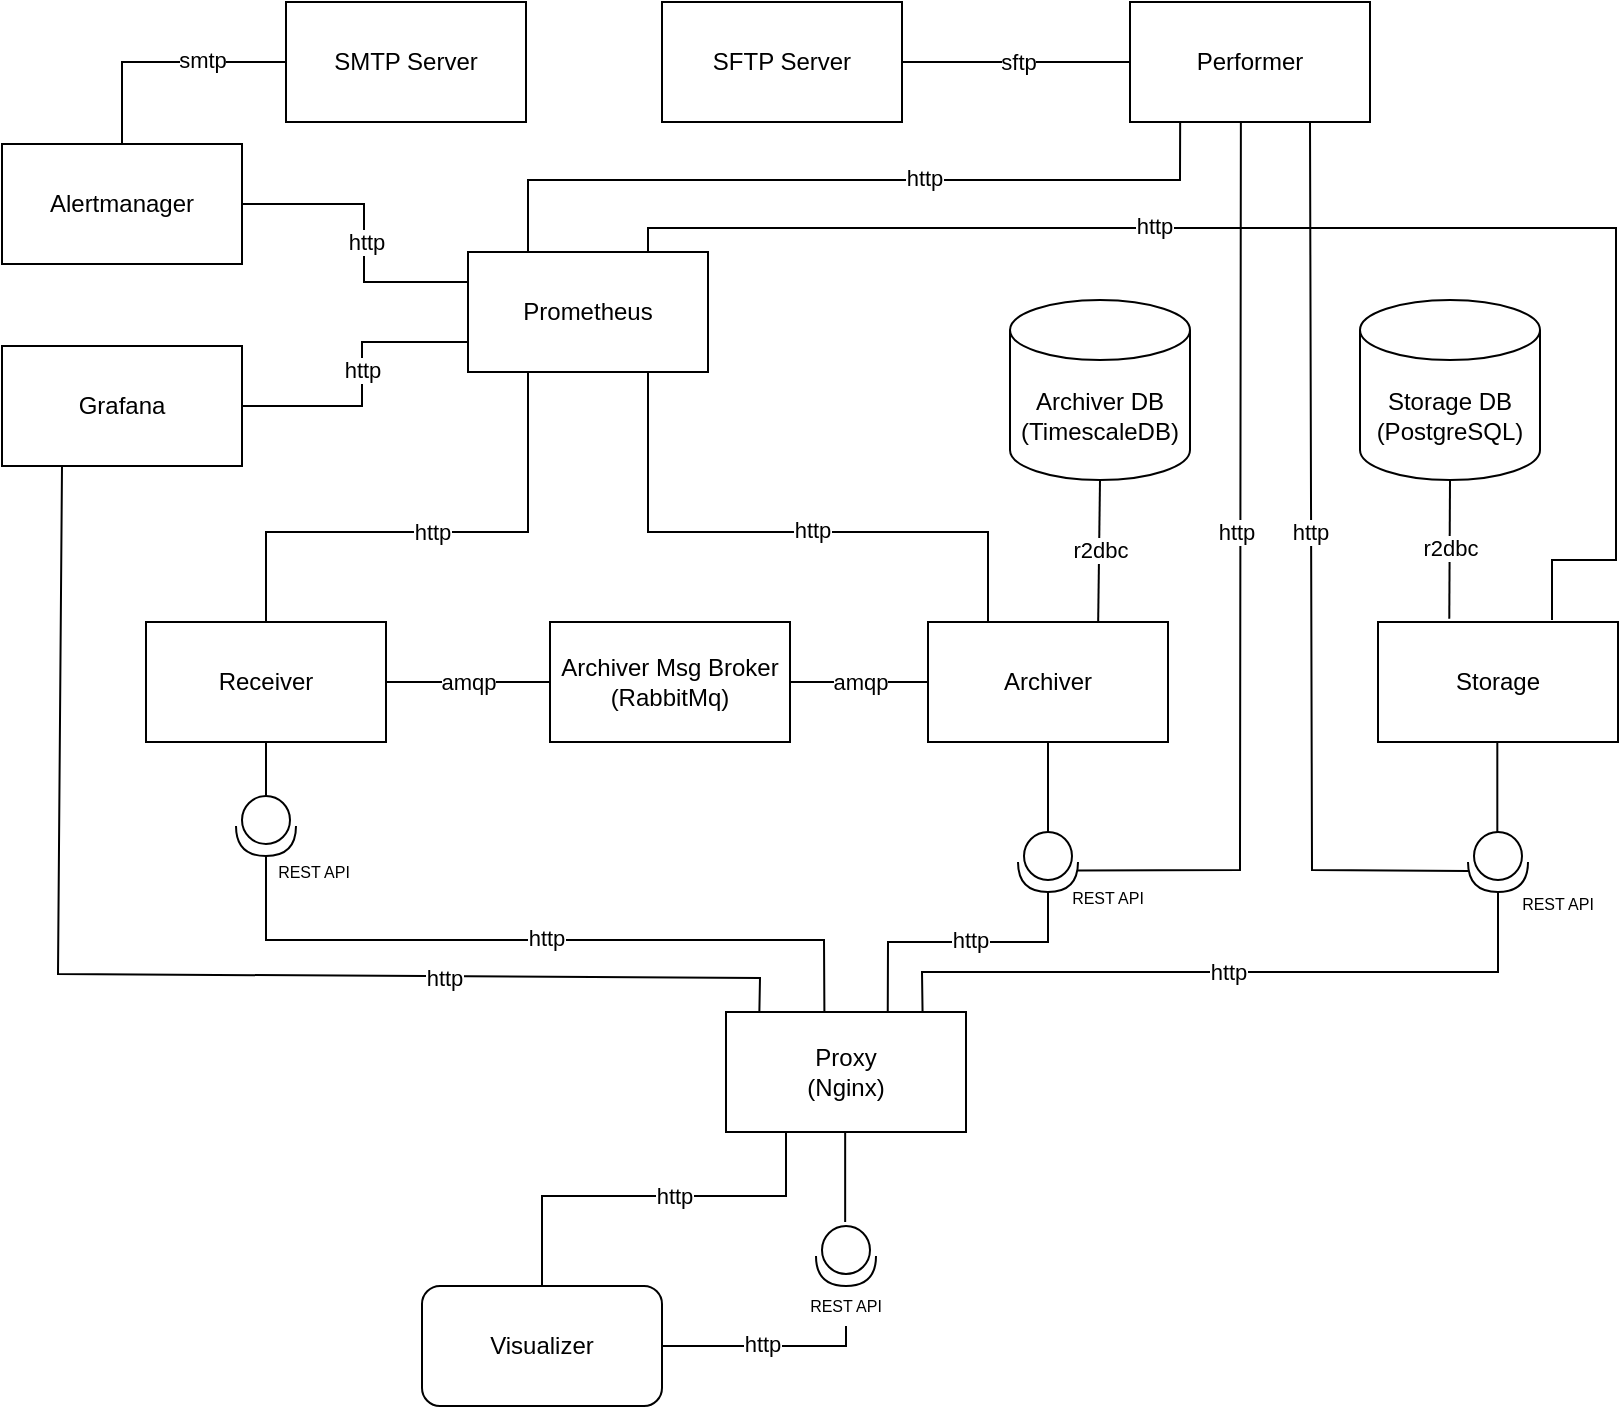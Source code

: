 <mxfile version="16.6.5" type="device"><diagram id="q4MyYRtbNlvQKskmFSps" name="Page-1"><mxGraphModel dx="580" dy="663" grid="0" gridSize="10" guides="1" tooltips="1" connect="1" arrows="1" fold="1" page="1" pageScale="1" pageWidth="827" pageHeight="1169" math="0" shadow="0"><root><mxCell id="0"/><mxCell id="1" parent="0"/><mxCell id="O1g8SDWtbVqmOm_J9jOW-1" value="Receiver&lt;br&gt;" style="rounded=0;whiteSpace=wrap;html=1;" parent="1" vertex="1"><mxGeometry x="82" y="457" width="120" height="60" as="geometry"/></mxCell><mxCell id="O1g8SDWtbVqmOm_J9jOW-2" value="Archiver" style="rounded=0;whiteSpace=wrap;html=1;" parent="1" vertex="1"><mxGeometry x="473" y="457" width="120" height="60" as="geometry"/></mxCell><mxCell id="O1g8SDWtbVqmOm_J9jOW-3" value="Prometheus" style="rounded=0;whiteSpace=wrap;html=1;" parent="1" vertex="1"><mxGeometry x="243" y="272" width="120" height="60" as="geometry"/></mxCell><mxCell id="O1g8SDWtbVqmOm_J9jOW-4" value="Grafana&lt;br&gt;" style="rounded=0;whiteSpace=wrap;html=1;" parent="1" vertex="1"><mxGeometry x="10" y="319" width="120" height="60" as="geometry"/></mxCell><mxCell id="O1g8SDWtbVqmOm_J9jOW-5" value="Archiver DB&lt;br&gt;(TimescaleDB)" style="shape=cylinder3;whiteSpace=wrap;html=1;boundedLbl=1;backgroundOutline=1;size=15;" parent="1" vertex="1"><mxGeometry x="514" y="296" width="90" height="90" as="geometry"/></mxCell><mxCell id="O1g8SDWtbVqmOm_J9jOW-6" value="Archiver Msg Broker&lt;br&gt;(RabbitMq)" style="rounded=0;whiteSpace=wrap;html=1;" parent="1" vertex="1"><mxGeometry x="284" y="457" width="120" height="60" as="geometry"/></mxCell><mxCell id="O1g8SDWtbVqmOm_J9jOW-14" value="amqp" style="endArrow=none;html=1;rounded=0;entryX=1;entryY=0.5;entryDx=0;entryDy=0;exitX=0;exitY=0.5;exitDx=0;exitDy=0;" parent="1" source="O1g8SDWtbVqmOm_J9jOW-6" target="O1g8SDWtbVqmOm_J9jOW-1" edge="1"><mxGeometry width="50" height="50" relative="1" as="geometry"><mxPoint x="253" y="462" as="sourcePoint"/><mxPoint x="303" y="412" as="targetPoint"/></mxGeometry></mxCell><mxCell id="O1g8SDWtbVqmOm_J9jOW-15" value="amqp&lt;br&gt;" style="endArrow=none;html=1;rounded=0;entryX=0;entryY=0.5;entryDx=0;entryDy=0;exitX=1;exitY=0.5;exitDx=0;exitDy=0;" parent="1" source="O1g8SDWtbVqmOm_J9jOW-6" target="O1g8SDWtbVqmOm_J9jOW-2" edge="1"><mxGeometry width="50" height="50" relative="1" as="geometry"><mxPoint x="253" y="462" as="sourcePoint"/><mxPoint x="303" y="412" as="targetPoint"/></mxGeometry></mxCell><mxCell id="O1g8SDWtbVqmOm_J9jOW-16" value="http&lt;br&gt;" style="endArrow=none;html=1;rounded=0;entryX=0.25;entryY=1;entryDx=0;entryDy=0;exitX=0.5;exitY=0;exitDx=0;exitDy=0;" parent="1" source="O1g8SDWtbVqmOm_J9jOW-1" target="O1g8SDWtbVqmOm_J9jOW-3" edge="1"><mxGeometry width="50" height="50" relative="1" as="geometry"><mxPoint x="253" y="462" as="sourcePoint"/><mxPoint x="303" y="412" as="targetPoint"/><Array as="points"><mxPoint x="142" y="412"/><mxPoint x="273" y="412"/></Array></mxGeometry></mxCell><mxCell id="O1g8SDWtbVqmOm_J9jOW-17" value="" style="endArrow=none;html=1;rounded=0;entryX=0.75;entryY=1;entryDx=0;entryDy=0;exitX=0.25;exitY=0;exitDx=0;exitDy=0;" parent="1" source="O1g8SDWtbVqmOm_J9jOW-2" target="O1g8SDWtbVqmOm_J9jOW-3" edge="1"><mxGeometry width="50" height="50" relative="1" as="geometry"><mxPoint x="503" y="452" as="sourcePoint"/><mxPoint x="303" y="412" as="targetPoint"/><Array as="points"><mxPoint x="503" y="412"/><mxPoint x="333" y="412"/></Array></mxGeometry></mxCell><mxCell id="O1g8SDWtbVqmOm_J9jOW-20" value="http" style="edgeLabel;html=1;align=center;verticalAlign=middle;resizable=0;points=[];" parent="O1g8SDWtbVqmOm_J9jOW-17" vertex="1" connectable="0"><mxGeometry x="-0.188" y="-1" relative="1" as="geometry"><mxPoint x="-13" as="offset"/></mxGeometry></mxCell><mxCell id="O1g8SDWtbVqmOm_J9jOW-18" value="http&lt;br&gt;" style="endArrow=none;html=1;rounded=0;exitX=1;exitY=0.5;exitDx=0;exitDy=0;entryX=0;entryY=0.75;entryDx=0;entryDy=0;" parent="1" source="O1g8SDWtbVqmOm_J9jOW-4" target="O1g8SDWtbVqmOm_J9jOW-3" edge="1"><mxGeometry x="0.076" width="50" height="50" relative="1" as="geometry"><mxPoint x="144" y="347" as="sourcePoint"/><mxPoint x="242" y="347" as="targetPoint"/><Array as="points"><mxPoint x="190" y="349"/><mxPoint x="190" y="317"/></Array><mxPoint as="offset"/></mxGeometry></mxCell><mxCell id="O1g8SDWtbVqmOm_J9jOW-19" value="r2dbc" style="endArrow=none;html=1;rounded=0;entryX=0.709;entryY=0.006;entryDx=0;entryDy=0;exitX=0.5;exitY=1;exitDx=0;exitDy=0;exitPerimeter=0;entryPerimeter=0;" parent="1" source="O1g8SDWtbVqmOm_J9jOW-5" target="O1g8SDWtbVqmOm_J9jOW-2" edge="1"><mxGeometry width="50" height="50" relative="1" as="geometry"><mxPoint x="558" y="382" as="sourcePoint"/><mxPoint x="343" y="412" as="targetPoint"/></mxGeometry></mxCell><mxCell id="O1g8SDWtbVqmOm_J9jOW-29" value="" style="shape=providedRequiredInterface;html=1;verticalLabelPosition=bottom;sketch=0;rotation=90;" parent="1" vertex="1"><mxGeometry x="127" y="544" width="30" height="30" as="geometry"/></mxCell><mxCell id="O1g8SDWtbVqmOm_J9jOW-30" value="" style="endArrow=none;html=1;rounded=0;entryX=0.5;entryY=1;entryDx=0;entryDy=0;exitX=0;exitY=0.5;exitDx=0;exitDy=0;exitPerimeter=0;" parent="1" source="O1g8SDWtbVqmOm_J9jOW-29" target="O1g8SDWtbVqmOm_J9jOW-1" edge="1"><mxGeometry width="50" height="50" relative="1" as="geometry"><mxPoint x="273" y="552" as="sourcePoint"/><mxPoint x="323" y="502" as="targetPoint"/></mxGeometry></mxCell><mxCell id="O1g8SDWtbVqmOm_J9jOW-32" value="" style="shape=providedRequiredInterface;html=1;verticalLabelPosition=bottom;sketch=0;rotation=90;" parent="1" vertex="1"><mxGeometry x="518" y="562" width="30" height="30" as="geometry"/></mxCell><mxCell id="O1g8SDWtbVqmOm_J9jOW-33" value="" style="endArrow=none;html=1;rounded=0;entryX=0.5;entryY=1;entryDx=0;entryDy=0;exitX=0;exitY=0.5;exitDx=0;exitDy=0;exitPerimeter=0;" parent="1" source="O1g8SDWtbVqmOm_J9jOW-32" target="O1g8SDWtbVqmOm_J9jOW-2" edge="1"><mxGeometry width="50" height="50" relative="1" as="geometry"><mxPoint x="273" y="542" as="sourcePoint"/><mxPoint x="323" y="492" as="targetPoint"/></mxGeometry></mxCell><mxCell id="O1g8SDWtbVqmOm_J9jOW-34" value="&lt;font style=&quot;font-size: 8px&quot;&gt;REST API&lt;/font&gt;" style="text;html=1;strokeColor=none;fillColor=none;align=center;verticalAlign=middle;whiteSpace=wrap;rounded=0;fontSize=9;" parent="1" vertex="1"><mxGeometry x="136" y="572" width="60" height="20" as="geometry"/></mxCell><mxCell id="O1g8SDWtbVqmOm_J9jOW-36" value="&lt;font style=&quot;font-size: 8px&quot;&gt;REST API&lt;/font&gt;" style="text;html=1;strokeColor=none;fillColor=none;align=center;verticalAlign=middle;whiteSpace=wrap;rounded=0;fontSize=9;" parent="1" vertex="1"><mxGeometry x="533" y="585" width="60" height="20" as="geometry"/></mxCell><mxCell id="78w0b9dnpDI5HIOCVDTg-1" value="Storage&lt;br&gt;" style="rounded=0;whiteSpace=wrap;html=1;" parent="1" vertex="1"><mxGeometry x="698" y="457" width="120" height="60" as="geometry"/></mxCell><mxCell id="78w0b9dnpDI5HIOCVDTg-2" value="" style="shape=providedRequiredInterface;html=1;verticalLabelPosition=bottom;sketch=0;rotation=90;" parent="1" vertex="1"><mxGeometry x="743" y="562" width="30" height="30" as="geometry"/></mxCell><mxCell id="78w0b9dnpDI5HIOCVDTg-3" value="&lt;font style=&quot;font-size: 8px&quot;&gt;REST API&lt;/font&gt;" style="text;html=1;strokeColor=none;fillColor=none;align=center;verticalAlign=middle;whiteSpace=wrap;rounded=0;fontSize=9;" parent="1" vertex="1"><mxGeometry x="758" y="588" width="60" height="20" as="geometry"/></mxCell><mxCell id="78w0b9dnpDI5HIOCVDTg-4" value="" style="endArrow=none;html=1;rounded=0;entryX=0.5;entryY=1;entryDx=0;entryDy=0;exitX=0;exitY=0.5;exitDx=0;exitDy=0;exitPerimeter=0;" parent="1" edge="1"><mxGeometry width="50" height="50" relative="1" as="geometry"><mxPoint x="757.66" y="562" as="sourcePoint"/><mxPoint x="757.66" y="517" as="targetPoint"/></mxGeometry></mxCell><mxCell id="78w0b9dnpDI5HIOCVDTg-5" value="Storage DB&lt;br&gt;(PostgreSQL)" style="shape=cylinder3;whiteSpace=wrap;html=1;boundedLbl=1;backgroundOutline=1;size=15;" parent="1" vertex="1"><mxGeometry x="689" y="296" width="90" height="90" as="geometry"/></mxCell><mxCell id="78w0b9dnpDI5HIOCVDTg-6" value="r2dbc" style="endArrow=none;html=1;rounded=0;entryX=0.297;entryY=-0.028;entryDx=0;entryDy=0;exitX=0.5;exitY=1;exitDx=0;exitDy=0;exitPerimeter=0;entryPerimeter=0;" parent="1" source="78w0b9dnpDI5HIOCVDTg-5" target="78w0b9dnpDI5HIOCVDTg-1" edge="1"><mxGeometry width="50" height="50" relative="1" as="geometry"><mxPoint x="757.66" y="381.64" as="sourcePoint"/><mxPoint x="757.74" y="457.0" as="targetPoint"/></mxGeometry></mxCell><mxCell id="78w0b9dnpDI5HIOCVDTg-7" value="" style="endArrow=none;html=1;rounded=0;entryX=0.75;entryY=0;entryDx=0;entryDy=0;" parent="1" target="O1g8SDWtbVqmOm_J9jOW-3" edge="1"><mxGeometry width="50" height="50" relative="1" as="geometry"><mxPoint x="785" y="456" as="sourcePoint"/><mxPoint x="423" y="336" as="targetPoint"/><Array as="points"><mxPoint x="785" y="426"/><mxPoint x="817" y="426"/><mxPoint x="817" y="330"/><mxPoint x="817" y="260"/><mxPoint x="333" y="260"/></Array></mxGeometry></mxCell><mxCell id="78w0b9dnpDI5HIOCVDTg-8" value="http" style="edgeLabel;html=1;align=center;verticalAlign=middle;resizable=0;points=[];" parent="78w0b9dnpDI5HIOCVDTg-7" vertex="1" connectable="0"><mxGeometry x="-0.188" y="-1" relative="1" as="geometry"><mxPoint x="-165" as="offset"/></mxGeometry></mxCell><mxCell id="78w0b9dnpDI5HIOCVDTg-9" value="Proxy&lt;br&gt;(Nginx)" style="rounded=0;whiteSpace=wrap;html=1;" parent="1" vertex="1"><mxGeometry x="372" y="652" width="120" height="60" as="geometry"/></mxCell><mxCell id="78w0b9dnpDI5HIOCVDTg-13" value="" style="shape=providedRequiredInterface;html=1;verticalLabelPosition=bottom;sketch=0;rotation=90;" parent="1" vertex="1"><mxGeometry x="417" y="759" width="30" height="30" as="geometry"/></mxCell><mxCell id="78w0b9dnpDI5HIOCVDTg-14" value="&lt;font style=&quot;font-size: 8px&quot;&gt;REST API&lt;/font&gt;" style="text;html=1;strokeColor=none;fillColor=none;align=center;verticalAlign=middle;whiteSpace=wrap;rounded=0;fontSize=9;" parent="1" vertex="1"><mxGeometry x="402" y="789" width="60" height="20" as="geometry"/></mxCell><mxCell id="78w0b9dnpDI5HIOCVDTg-16" value="" style="endArrow=none;html=1;rounded=0;entryX=0.5;entryY=1;entryDx=0;entryDy=0;exitX=0;exitY=0.5;exitDx=0;exitDy=0;exitPerimeter=0;" parent="1" edge="1"><mxGeometry width="50" height="50" relative="1" as="geometry"><mxPoint x="431.58" y="757" as="sourcePoint"/><mxPoint x="431.58" y="712" as="targetPoint"/></mxGeometry></mxCell><mxCell id="78w0b9dnpDI5HIOCVDTg-17" value="" style="endArrow=none;html=1;rounded=0;entryX=0.25;entryY=1;entryDx=0;entryDy=0;exitX=0.139;exitY=0;exitDx=0;exitDy=0;exitPerimeter=0;" parent="1" source="78w0b9dnpDI5HIOCVDTg-9" target="O1g8SDWtbVqmOm_J9jOW-4" edge="1"><mxGeometry width="50" height="50" relative="1" as="geometry"><mxPoint x="374" y="635" as="sourcePoint"/><mxPoint x="61" y="384" as="targetPoint"/><Array as="points"><mxPoint x="389" y="635"/><mxPoint x="38" y="633"/></Array></mxGeometry></mxCell><mxCell id="78w0b9dnpDI5HIOCVDTg-19" value="" style="endArrow=none;html=1;rounded=0;exitX=0.674;exitY=0;exitDx=0;exitDy=0;exitPerimeter=0;" parent="1" source="78w0b9dnpDI5HIOCVDTg-9" edge="1"><mxGeometry width="50" height="50" relative="1" as="geometry"><mxPoint x="423" y="591" as="sourcePoint"/><mxPoint x="533" y="592" as="targetPoint"/><Array as="points"><mxPoint x="453" y="617"/><mxPoint x="533" y="617"/></Array></mxGeometry></mxCell><mxCell id="78w0b9dnpDI5HIOCVDTg-20" value="" style="endArrow=none;html=1;rounded=0;exitX=1;exitY=0.5;exitDx=0;exitDy=0;exitPerimeter=0;entryX=0.41;entryY=0;entryDx=0;entryDy=0;entryPerimeter=0;" parent="1" source="O1g8SDWtbVqmOm_J9jOW-29" target="78w0b9dnpDI5HIOCVDTg-9" edge="1"><mxGeometry width="50" height="50" relative="1" as="geometry"><mxPoint x="423" y="591" as="sourcePoint"/><mxPoint x="473" y="541" as="targetPoint"/><Array as="points"><mxPoint x="142" y="616"/><mxPoint x="421" y="616"/></Array></mxGeometry></mxCell><mxCell id="78w0b9dnpDI5HIOCVDTg-21" value="" style="endArrow=none;html=1;rounded=0;exitX=0.819;exitY=0;exitDx=0;exitDy=0;exitPerimeter=0;entryX=1;entryY=0.5;entryDx=0;entryDy=0;entryPerimeter=0;" parent="1" source="78w0b9dnpDI5HIOCVDTg-9" target="78w0b9dnpDI5HIOCVDTg-2" edge="1"><mxGeometry width="50" height="50" relative="1" as="geometry"><mxPoint x="423" y="591" as="sourcePoint"/><mxPoint x="758" y="615" as="targetPoint"/><Array as="points"><mxPoint x="470" y="632"/><mxPoint x="758" y="632"/></Array></mxGeometry></mxCell><mxCell id="78w0b9dnpDI5HIOCVDTg-22" value="http" style="edgeLabel;html=1;align=center;verticalAlign=middle;resizable=0;points=[];" parent="1" vertex="1" connectable="0"><mxGeometry x="231.0" y="635" as="geometry"/></mxCell><mxCell id="78w0b9dnpDI5HIOCVDTg-24" value="http" style="edgeLabel;html=1;align=center;verticalAlign=middle;resizable=0;points=[];" parent="1" vertex="1" connectable="0"><mxGeometry x="234.0" y="638" as="geometry"><mxPoint x="48" y="-23" as="offset"/></mxGeometry></mxCell><mxCell id="78w0b9dnpDI5HIOCVDTg-25" value="http" style="edgeLabel;html=1;align=center;verticalAlign=middle;resizable=0;points=[];" parent="1" vertex="1" connectable="0"><mxGeometry x="623.0" y="632" as="geometry"/></mxCell><mxCell id="78w0b9dnpDI5HIOCVDTg-26" value="http" style="edgeLabel;html=1;align=center;verticalAlign=middle;resizable=0;points=[];" parent="1" vertex="1" connectable="0"><mxGeometry x="494.0" y="616" as="geometry"/></mxCell><mxCell id="Tt6cg2ZCRKMuCQeW831b-1" value="Performer" style="rounded=0;whiteSpace=wrap;html=1;" parent="1" vertex="1"><mxGeometry x="574" y="147" width="120" height="60" as="geometry"/></mxCell><mxCell id="Tt6cg2ZCRKMuCQeW831b-2" value="SFTP Server" style="rounded=0;whiteSpace=wrap;html=1;" parent="1" vertex="1"><mxGeometry x="340" y="147" width="120" height="60" as="geometry"/></mxCell><mxCell id="Tt6cg2ZCRKMuCQeW831b-3" value="" style="endArrow=none;html=1;rounded=0;exitX=0.64;exitY=0;exitDx=0;exitDy=0;exitPerimeter=0;entryX=0.462;entryY=0.994;entryDx=0;entryDy=0;entryPerimeter=0;" parent="1" source="O1g8SDWtbVqmOm_J9jOW-32" target="Tt6cg2ZCRKMuCQeW831b-1" edge="1"><mxGeometry width="50" height="50" relative="1" as="geometry"><mxPoint x="609" y="474" as="sourcePoint"/><mxPoint x="629" y="208" as="targetPoint"/><Array as="points"><mxPoint x="629" y="581"/><mxPoint x="629" y="575"/></Array></mxGeometry></mxCell><mxCell id="Tt6cg2ZCRKMuCQeW831b-4" value="" style="endArrow=none;html=1;rounded=0;exitX=0.648;exitY=0.996;exitDx=0;exitDy=0;exitPerimeter=0;entryX=0.75;entryY=1;entryDx=0;entryDy=0;" parent="1" source="78w0b9dnpDI5HIOCVDTg-2" target="Tt6cg2ZCRKMuCQeW831b-1" edge="1"><mxGeometry width="50" height="50" relative="1" as="geometry"><mxPoint x="740" y="575" as="sourcePoint"/><mxPoint x="665" y="218" as="targetPoint"/><Array as="points"><mxPoint x="665" y="581"/></Array></mxGeometry></mxCell><mxCell id="Tt6cg2ZCRKMuCQeW831b-5" value="http" style="edgeLabel;html=1;align=center;verticalAlign=middle;resizable=0;points=[];" parent="1" vertex="1" connectable="0"><mxGeometry x="627.0" y="412.0" as="geometry"/></mxCell><mxCell id="Tt6cg2ZCRKMuCQeW831b-6" value="http" style="edgeLabel;html=1;align=center;verticalAlign=middle;resizable=0;points=[];" parent="1" vertex="1" connectable="0"><mxGeometry x="664.0" y="412.0" as="geometry"/></mxCell><mxCell id="Tt6cg2ZCRKMuCQeW831b-7" value="" style="endArrow=none;html=1;rounded=0;exitX=0.25;exitY=0;exitDx=0;exitDy=0;entryX=0.209;entryY=0.996;entryDx=0;entryDy=0;entryPerimeter=0;" parent="1" source="O1g8SDWtbVqmOm_J9jOW-3" target="Tt6cg2ZCRKMuCQeW831b-1" edge="1"><mxGeometry width="50" height="50" relative="1" as="geometry"><mxPoint x="425" y="389" as="sourcePoint"/><mxPoint x="599" y="208" as="targetPoint"/><Array as="points"><mxPoint x="273" y="236"/><mxPoint x="518" y="236"/><mxPoint x="599" y="236"/></Array></mxGeometry></mxCell><mxCell id="Tt6cg2ZCRKMuCQeW831b-8" value="" style="endArrow=none;html=1;rounded=0;exitX=1;exitY=0.5;exitDx=0;exitDy=0;entryX=0;entryY=0.5;entryDx=0;entryDy=0;" parent="1" source="Tt6cg2ZCRKMuCQeW831b-2" target="Tt6cg2ZCRKMuCQeW831b-1" edge="1"><mxGeometry width="50" height="50" relative="1" as="geometry"><mxPoint x="572" y="272" as="sourcePoint"/><mxPoint x="622" y="222" as="targetPoint"/></mxGeometry></mxCell><mxCell id="Tt6cg2ZCRKMuCQeW831b-9" value="http" style="edgeLabel;html=1;align=center;verticalAlign=middle;resizable=0;points=[];" parent="1" vertex="1" connectable="0"><mxGeometry x="652.0" y="419.0" as="geometry"><mxPoint x="-181" y="-184" as="offset"/></mxGeometry></mxCell><mxCell id="Tt6cg2ZCRKMuCQeW831b-10" value="sftp" style="edgeLabel;html=1;align=center;verticalAlign=middle;resizable=0;points=[];" parent="1" vertex="1" connectable="0"><mxGeometry x="518.0" y="177.0" as="geometry"/></mxCell><mxCell id="5tpoPOeg3teXWcjxgs0v-1" value="SMTP Server" style="rounded=0;whiteSpace=wrap;html=1;" vertex="1" parent="1"><mxGeometry x="152" y="147" width="120" height="60" as="geometry"/></mxCell><mxCell id="5tpoPOeg3teXWcjxgs0v-2" value="Alertmanager" style="rounded=0;whiteSpace=wrap;html=1;" vertex="1" parent="1"><mxGeometry x="10" y="218" width="120" height="60" as="geometry"/></mxCell><mxCell id="5tpoPOeg3teXWcjxgs0v-4" value="http&lt;br&gt;" style="endArrow=none;html=1;rounded=0;exitX=1;exitY=0.5;exitDx=0;exitDy=0;entryX=0;entryY=0.25;entryDx=0;entryDy=0;" edge="1" parent="1" source="5tpoPOeg3teXWcjxgs0v-2" target="O1g8SDWtbVqmOm_J9jOW-3"><mxGeometry x="0.053" y="1" width="50" height="50" relative="1" as="geometry"><mxPoint x="140" y="281" as="sourcePoint"/><mxPoint x="253" y="249" as="targetPoint"/><Array as="points"><mxPoint x="191" y="248"/><mxPoint x="191" y="287"/></Array><mxPoint as="offset"/></mxGeometry></mxCell><mxCell id="5tpoPOeg3teXWcjxgs0v-5" value="smtp" style="endArrow=none;html=1;rounded=0;exitX=0.5;exitY=0;exitDx=0;exitDy=0;entryX=0;entryY=0.5;entryDx=0;entryDy=0;" edge="1" parent="1" source="5tpoPOeg3teXWcjxgs0v-2" target="5tpoPOeg3teXWcjxgs0v-1"><mxGeometry x="0.319" y="1" width="50" height="50" relative="1" as="geometry"><mxPoint x="140" y="258" as="sourcePoint"/><mxPoint x="253" y="297" as="targetPoint"/><Array as="points"><mxPoint x="70" y="177"/></Array><mxPoint as="offset"/></mxGeometry></mxCell><mxCell id="5tpoPOeg3teXWcjxgs0v-8" value="http&lt;br&gt;" style="endArrow=none;html=1;rounded=0;exitX=1;exitY=0.5;exitDx=0;exitDy=0;entryX=0.5;entryY=1;entryDx=0;entryDy=0;" edge="1" parent="1" source="5tpoPOeg3teXWcjxgs0v-9" target="78w0b9dnpDI5HIOCVDTg-14"><mxGeometry x="-0.02" y="1" width="50" height="50" relative="1" as="geometry"><mxPoint x="367" y="845" as="sourcePoint"/><mxPoint x="480" y="813" as="targetPoint"/><Array as="points"><mxPoint x="432" y="819"/></Array><mxPoint as="offset"/></mxGeometry></mxCell><mxCell id="5tpoPOeg3teXWcjxgs0v-9" value="Visualizer" style="rounded=1;whiteSpace=wrap;html=1;" vertex="1" parent="1"><mxGeometry x="220" y="789" width="120" height="60" as="geometry"/></mxCell><mxCell id="5tpoPOeg3teXWcjxgs0v-10" value="http&lt;br&gt;" style="endArrow=none;html=1;rounded=0;exitX=0.5;exitY=0;exitDx=0;exitDy=0;entryX=0.25;entryY=1;entryDx=0;entryDy=0;" edge="1" parent="1" source="5tpoPOeg3teXWcjxgs0v-9" target="78w0b9dnpDI5HIOCVDTg-9"><mxGeometry x="0.116" width="50" height="50" relative="1" as="geometry"><mxPoint x="350" y="856" as="sourcePoint"/><mxPoint x="442" y="819" as="targetPoint"/><Array as="points"><mxPoint x="280" y="766"/><mxPoint x="280" y="744"/><mxPoint x="343" y="744"/><mxPoint x="402" y="744"/></Array><mxPoint as="offset"/></mxGeometry></mxCell></root></mxGraphModel></diagram></mxfile>